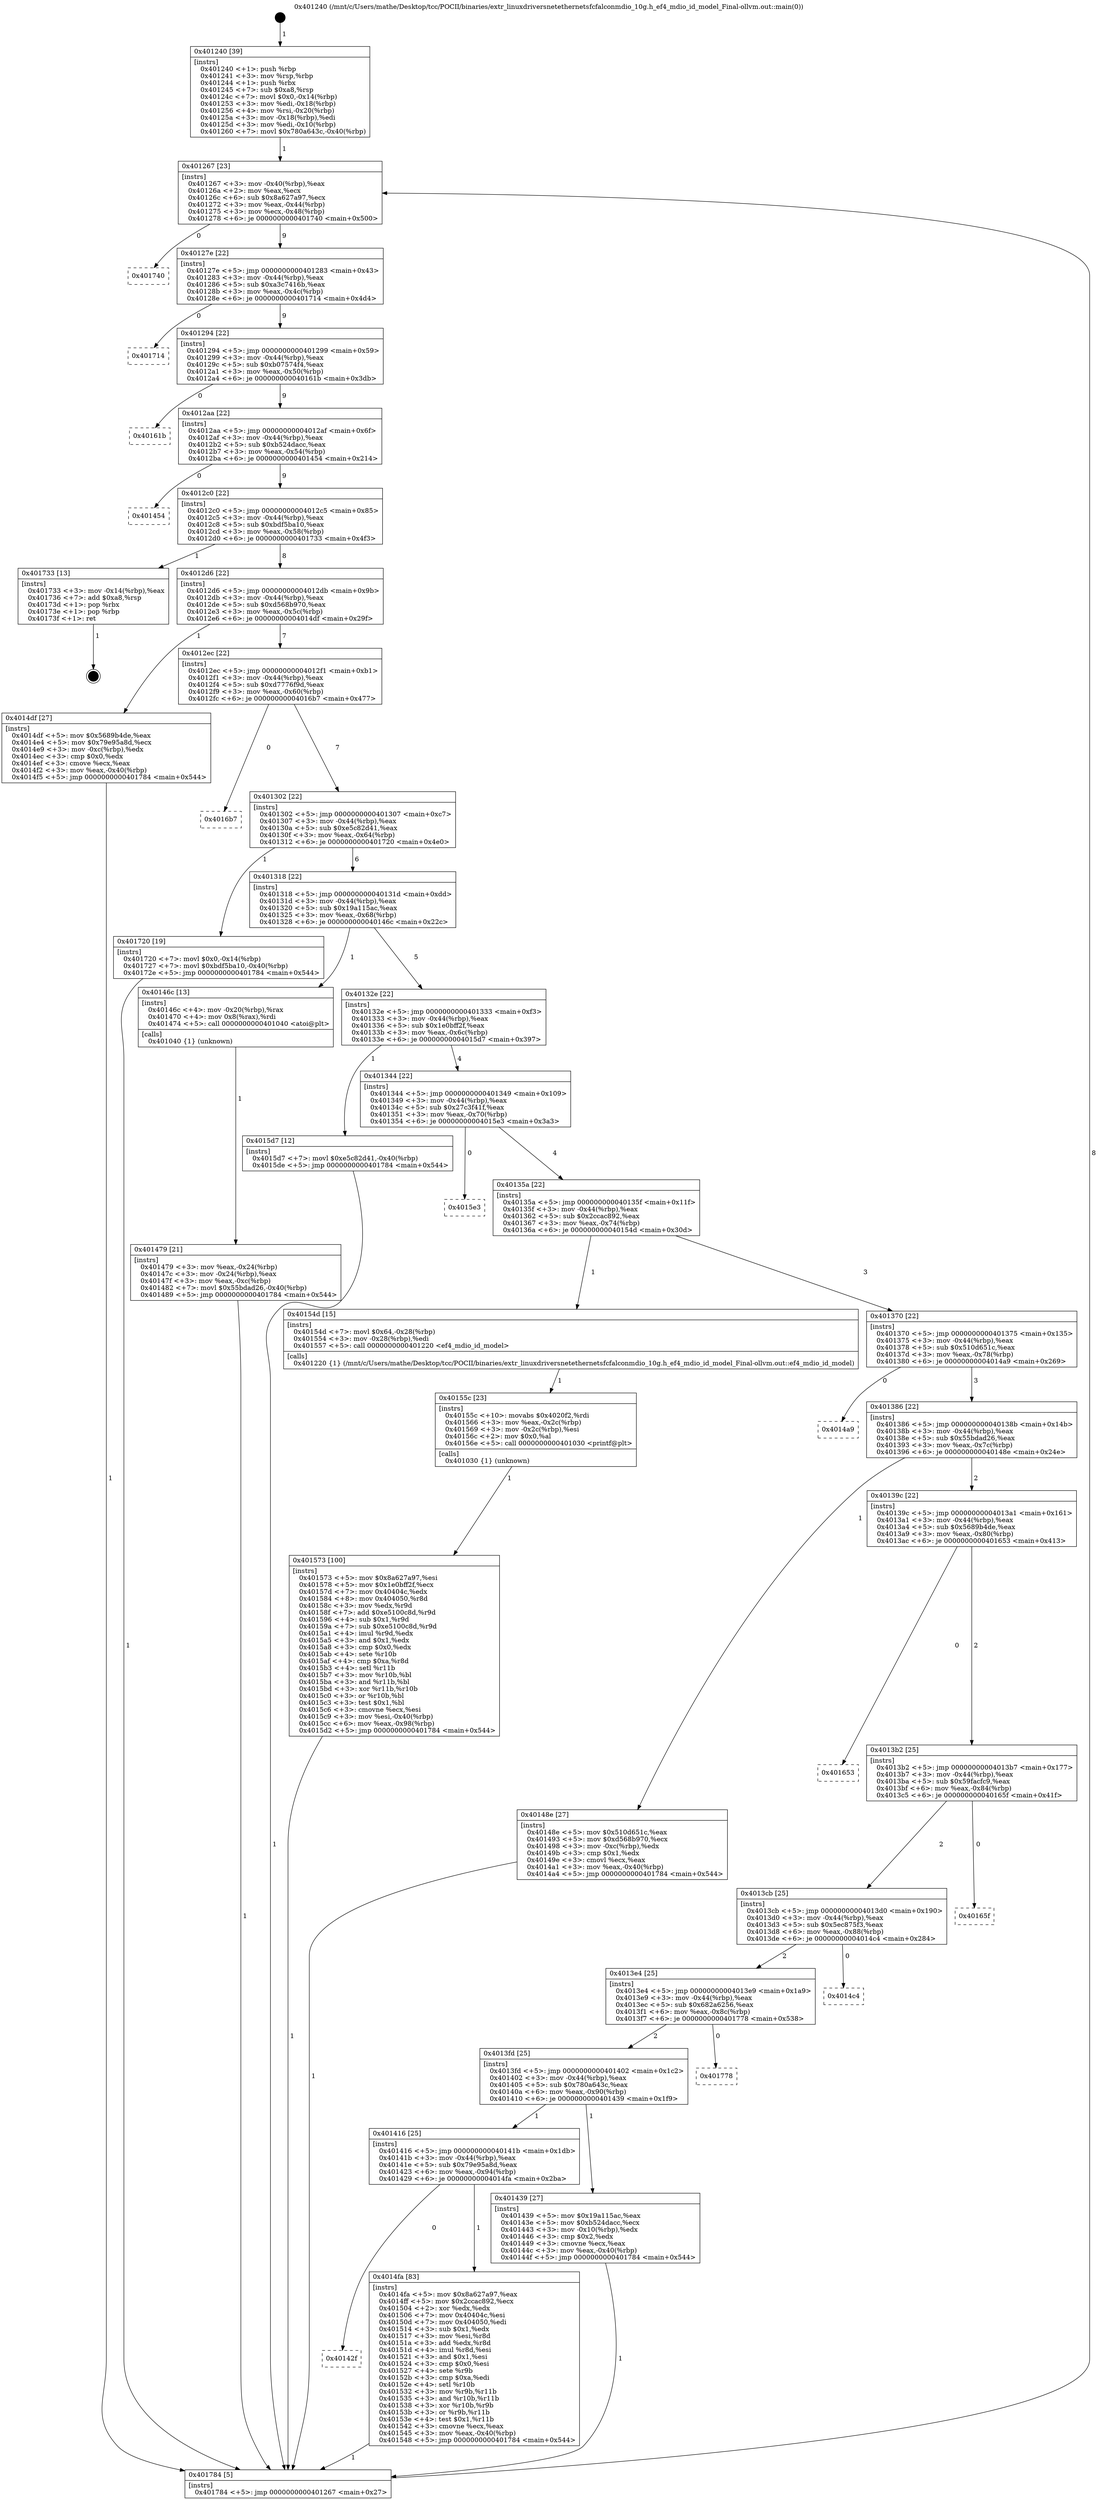 digraph "0x401240" {
  label = "0x401240 (/mnt/c/Users/mathe/Desktop/tcc/POCII/binaries/extr_linuxdriversnetethernetsfcfalconmdio_10g.h_ef4_mdio_id_model_Final-ollvm.out::main(0))"
  labelloc = "t"
  node[shape=record]

  Entry [label="",width=0.3,height=0.3,shape=circle,fillcolor=black,style=filled]
  "0x401267" [label="{
     0x401267 [23]\l
     | [instrs]\l
     &nbsp;&nbsp;0x401267 \<+3\>: mov -0x40(%rbp),%eax\l
     &nbsp;&nbsp;0x40126a \<+2\>: mov %eax,%ecx\l
     &nbsp;&nbsp;0x40126c \<+6\>: sub $0x8a627a97,%ecx\l
     &nbsp;&nbsp;0x401272 \<+3\>: mov %eax,-0x44(%rbp)\l
     &nbsp;&nbsp;0x401275 \<+3\>: mov %ecx,-0x48(%rbp)\l
     &nbsp;&nbsp;0x401278 \<+6\>: je 0000000000401740 \<main+0x500\>\l
  }"]
  "0x401740" [label="{
     0x401740\l
  }", style=dashed]
  "0x40127e" [label="{
     0x40127e [22]\l
     | [instrs]\l
     &nbsp;&nbsp;0x40127e \<+5\>: jmp 0000000000401283 \<main+0x43\>\l
     &nbsp;&nbsp;0x401283 \<+3\>: mov -0x44(%rbp),%eax\l
     &nbsp;&nbsp;0x401286 \<+5\>: sub $0xa3c7416b,%eax\l
     &nbsp;&nbsp;0x40128b \<+3\>: mov %eax,-0x4c(%rbp)\l
     &nbsp;&nbsp;0x40128e \<+6\>: je 0000000000401714 \<main+0x4d4\>\l
  }"]
  Exit [label="",width=0.3,height=0.3,shape=circle,fillcolor=black,style=filled,peripheries=2]
  "0x401714" [label="{
     0x401714\l
  }", style=dashed]
  "0x401294" [label="{
     0x401294 [22]\l
     | [instrs]\l
     &nbsp;&nbsp;0x401294 \<+5\>: jmp 0000000000401299 \<main+0x59\>\l
     &nbsp;&nbsp;0x401299 \<+3\>: mov -0x44(%rbp),%eax\l
     &nbsp;&nbsp;0x40129c \<+5\>: sub $0xb07574f4,%eax\l
     &nbsp;&nbsp;0x4012a1 \<+3\>: mov %eax,-0x50(%rbp)\l
     &nbsp;&nbsp;0x4012a4 \<+6\>: je 000000000040161b \<main+0x3db\>\l
  }"]
  "0x401573" [label="{
     0x401573 [100]\l
     | [instrs]\l
     &nbsp;&nbsp;0x401573 \<+5\>: mov $0x8a627a97,%esi\l
     &nbsp;&nbsp;0x401578 \<+5\>: mov $0x1e0bff2f,%ecx\l
     &nbsp;&nbsp;0x40157d \<+7\>: mov 0x40404c,%edx\l
     &nbsp;&nbsp;0x401584 \<+8\>: mov 0x404050,%r8d\l
     &nbsp;&nbsp;0x40158c \<+3\>: mov %edx,%r9d\l
     &nbsp;&nbsp;0x40158f \<+7\>: add $0xe5100c8d,%r9d\l
     &nbsp;&nbsp;0x401596 \<+4\>: sub $0x1,%r9d\l
     &nbsp;&nbsp;0x40159a \<+7\>: sub $0xe5100c8d,%r9d\l
     &nbsp;&nbsp;0x4015a1 \<+4\>: imul %r9d,%edx\l
     &nbsp;&nbsp;0x4015a5 \<+3\>: and $0x1,%edx\l
     &nbsp;&nbsp;0x4015a8 \<+3\>: cmp $0x0,%edx\l
     &nbsp;&nbsp;0x4015ab \<+4\>: sete %r10b\l
     &nbsp;&nbsp;0x4015af \<+4\>: cmp $0xa,%r8d\l
     &nbsp;&nbsp;0x4015b3 \<+4\>: setl %r11b\l
     &nbsp;&nbsp;0x4015b7 \<+3\>: mov %r10b,%bl\l
     &nbsp;&nbsp;0x4015ba \<+3\>: and %r11b,%bl\l
     &nbsp;&nbsp;0x4015bd \<+3\>: xor %r11b,%r10b\l
     &nbsp;&nbsp;0x4015c0 \<+3\>: or %r10b,%bl\l
     &nbsp;&nbsp;0x4015c3 \<+3\>: test $0x1,%bl\l
     &nbsp;&nbsp;0x4015c6 \<+3\>: cmovne %ecx,%esi\l
     &nbsp;&nbsp;0x4015c9 \<+3\>: mov %esi,-0x40(%rbp)\l
     &nbsp;&nbsp;0x4015cc \<+6\>: mov %eax,-0x98(%rbp)\l
     &nbsp;&nbsp;0x4015d2 \<+5\>: jmp 0000000000401784 \<main+0x544\>\l
  }"]
  "0x40161b" [label="{
     0x40161b\l
  }", style=dashed]
  "0x4012aa" [label="{
     0x4012aa [22]\l
     | [instrs]\l
     &nbsp;&nbsp;0x4012aa \<+5\>: jmp 00000000004012af \<main+0x6f\>\l
     &nbsp;&nbsp;0x4012af \<+3\>: mov -0x44(%rbp),%eax\l
     &nbsp;&nbsp;0x4012b2 \<+5\>: sub $0xb524dacc,%eax\l
     &nbsp;&nbsp;0x4012b7 \<+3\>: mov %eax,-0x54(%rbp)\l
     &nbsp;&nbsp;0x4012ba \<+6\>: je 0000000000401454 \<main+0x214\>\l
  }"]
  "0x40155c" [label="{
     0x40155c [23]\l
     | [instrs]\l
     &nbsp;&nbsp;0x40155c \<+10\>: movabs $0x4020f2,%rdi\l
     &nbsp;&nbsp;0x401566 \<+3\>: mov %eax,-0x2c(%rbp)\l
     &nbsp;&nbsp;0x401569 \<+3\>: mov -0x2c(%rbp),%esi\l
     &nbsp;&nbsp;0x40156c \<+2\>: mov $0x0,%al\l
     &nbsp;&nbsp;0x40156e \<+5\>: call 0000000000401030 \<printf@plt\>\l
     | [calls]\l
     &nbsp;&nbsp;0x401030 \{1\} (unknown)\l
  }"]
  "0x401454" [label="{
     0x401454\l
  }", style=dashed]
  "0x4012c0" [label="{
     0x4012c0 [22]\l
     | [instrs]\l
     &nbsp;&nbsp;0x4012c0 \<+5\>: jmp 00000000004012c5 \<main+0x85\>\l
     &nbsp;&nbsp;0x4012c5 \<+3\>: mov -0x44(%rbp),%eax\l
     &nbsp;&nbsp;0x4012c8 \<+5\>: sub $0xbdf5ba10,%eax\l
     &nbsp;&nbsp;0x4012cd \<+3\>: mov %eax,-0x58(%rbp)\l
     &nbsp;&nbsp;0x4012d0 \<+6\>: je 0000000000401733 \<main+0x4f3\>\l
  }"]
  "0x40142f" [label="{
     0x40142f\l
  }", style=dashed]
  "0x401733" [label="{
     0x401733 [13]\l
     | [instrs]\l
     &nbsp;&nbsp;0x401733 \<+3\>: mov -0x14(%rbp),%eax\l
     &nbsp;&nbsp;0x401736 \<+7\>: add $0xa8,%rsp\l
     &nbsp;&nbsp;0x40173d \<+1\>: pop %rbx\l
     &nbsp;&nbsp;0x40173e \<+1\>: pop %rbp\l
     &nbsp;&nbsp;0x40173f \<+1\>: ret\l
  }"]
  "0x4012d6" [label="{
     0x4012d6 [22]\l
     | [instrs]\l
     &nbsp;&nbsp;0x4012d6 \<+5\>: jmp 00000000004012db \<main+0x9b\>\l
     &nbsp;&nbsp;0x4012db \<+3\>: mov -0x44(%rbp),%eax\l
     &nbsp;&nbsp;0x4012de \<+5\>: sub $0xd568b970,%eax\l
     &nbsp;&nbsp;0x4012e3 \<+3\>: mov %eax,-0x5c(%rbp)\l
     &nbsp;&nbsp;0x4012e6 \<+6\>: je 00000000004014df \<main+0x29f\>\l
  }"]
  "0x4014fa" [label="{
     0x4014fa [83]\l
     | [instrs]\l
     &nbsp;&nbsp;0x4014fa \<+5\>: mov $0x8a627a97,%eax\l
     &nbsp;&nbsp;0x4014ff \<+5\>: mov $0x2ccac892,%ecx\l
     &nbsp;&nbsp;0x401504 \<+2\>: xor %edx,%edx\l
     &nbsp;&nbsp;0x401506 \<+7\>: mov 0x40404c,%esi\l
     &nbsp;&nbsp;0x40150d \<+7\>: mov 0x404050,%edi\l
     &nbsp;&nbsp;0x401514 \<+3\>: sub $0x1,%edx\l
     &nbsp;&nbsp;0x401517 \<+3\>: mov %esi,%r8d\l
     &nbsp;&nbsp;0x40151a \<+3\>: add %edx,%r8d\l
     &nbsp;&nbsp;0x40151d \<+4\>: imul %r8d,%esi\l
     &nbsp;&nbsp;0x401521 \<+3\>: and $0x1,%esi\l
     &nbsp;&nbsp;0x401524 \<+3\>: cmp $0x0,%esi\l
     &nbsp;&nbsp;0x401527 \<+4\>: sete %r9b\l
     &nbsp;&nbsp;0x40152b \<+3\>: cmp $0xa,%edi\l
     &nbsp;&nbsp;0x40152e \<+4\>: setl %r10b\l
     &nbsp;&nbsp;0x401532 \<+3\>: mov %r9b,%r11b\l
     &nbsp;&nbsp;0x401535 \<+3\>: and %r10b,%r11b\l
     &nbsp;&nbsp;0x401538 \<+3\>: xor %r10b,%r9b\l
     &nbsp;&nbsp;0x40153b \<+3\>: or %r9b,%r11b\l
     &nbsp;&nbsp;0x40153e \<+4\>: test $0x1,%r11b\l
     &nbsp;&nbsp;0x401542 \<+3\>: cmovne %ecx,%eax\l
     &nbsp;&nbsp;0x401545 \<+3\>: mov %eax,-0x40(%rbp)\l
     &nbsp;&nbsp;0x401548 \<+5\>: jmp 0000000000401784 \<main+0x544\>\l
  }"]
  "0x4014df" [label="{
     0x4014df [27]\l
     | [instrs]\l
     &nbsp;&nbsp;0x4014df \<+5\>: mov $0x5689b4de,%eax\l
     &nbsp;&nbsp;0x4014e4 \<+5\>: mov $0x79e95a8d,%ecx\l
     &nbsp;&nbsp;0x4014e9 \<+3\>: mov -0xc(%rbp),%edx\l
     &nbsp;&nbsp;0x4014ec \<+3\>: cmp $0x0,%edx\l
     &nbsp;&nbsp;0x4014ef \<+3\>: cmove %ecx,%eax\l
     &nbsp;&nbsp;0x4014f2 \<+3\>: mov %eax,-0x40(%rbp)\l
     &nbsp;&nbsp;0x4014f5 \<+5\>: jmp 0000000000401784 \<main+0x544\>\l
  }"]
  "0x4012ec" [label="{
     0x4012ec [22]\l
     | [instrs]\l
     &nbsp;&nbsp;0x4012ec \<+5\>: jmp 00000000004012f1 \<main+0xb1\>\l
     &nbsp;&nbsp;0x4012f1 \<+3\>: mov -0x44(%rbp),%eax\l
     &nbsp;&nbsp;0x4012f4 \<+5\>: sub $0xd7776f9d,%eax\l
     &nbsp;&nbsp;0x4012f9 \<+3\>: mov %eax,-0x60(%rbp)\l
     &nbsp;&nbsp;0x4012fc \<+6\>: je 00000000004016b7 \<main+0x477\>\l
  }"]
  "0x401479" [label="{
     0x401479 [21]\l
     | [instrs]\l
     &nbsp;&nbsp;0x401479 \<+3\>: mov %eax,-0x24(%rbp)\l
     &nbsp;&nbsp;0x40147c \<+3\>: mov -0x24(%rbp),%eax\l
     &nbsp;&nbsp;0x40147f \<+3\>: mov %eax,-0xc(%rbp)\l
     &nbsp;&nbsp;0x401482 \<+7\>: movl $0x55bdad26,-0x40(%rbp)\l
     &nbsp;&nbsp;0x401489 \<+5\>: jmp 0000000000401784 \<main+0x544\>\l
  }"]
  "0x4016b7" [label="{
     0x4016b7\l
  }", style=dashed]
  "0x401302" [label="{
     0x401302 [22]\l
     | [instrs]\l
     &nbsp;&nbsp;0x401302 \<+5\>: jmp 0000000000401307 \<main+0xc7\>\l
     &nbsp;&nbsp;0x401307 \<+3\>: mov -0x44(%rbp),%eax\l
     &nbsp;&nbsp;0x40130a \<+5\>: sub $0xe5c82d41,%eax\l
     &nbsp;&nbsp;0x40130f \<+3\>: mov %eax,-0x64(%rbp)\l
     &nbsp;&nbsp;0x401312 \<+6\>: je 0000000000401720 \<main+0x4e0\>\l
  }"]
  "0x401240" [label="{
     0x401240 [39]\l
     | [instrs]\l
     &nbsp;&nbsp;0x401240 \<+1\>: push %rbp\l
     &nbsp;&nbsp;0x401241 \<+3\>: mov %rsp,%rbp\l
     &nbsp;&nbsp;0x401244 \<+1\>: push %rbx\l
     &nbsp;&nbsp;0x401245 \<+7\>: sub $0xa8,%rsp\l
     &nbsp;&nbsp;0x40124c \<+7\>: movl $0x0,-0x14(%rbp)\l
     &nbsp;&nbsp;0x401253 \<+3\>: mov %edi,-0x18(%rbp)\l
     &nbsp;&nbsp;0x401256 \<+4\>: mov %rsi,-0x20(%rbp)\l
     &nbsp;&nbsp;0x40125a \<+3\>: mov -0x18(%rbp),%edi\l
     &nbsp;&nbsp;0x40125d \<+3\>: mov %edi,-0x10(%rbp)\l
     &nbsp;&nbsp;0x401260 \<+7\>: movl $0x780a643c,-0x40(%rbp)\l
  }"]
  "0x401720" [label="{
     0x401720 [19]\l
     | [instrs]\l
     &nbsp;&nbsp;0x401720 \<+7\>: movl $0x0,-0x14(%rbp)\l
     &nbsp;&nbsp;0x401727 \<+7\>: movl $0xbdf5ba10,-0x40(%rbp)\l
     &nbsp;&nbsp;0x40172e \<+5\>: jmp 0000000000401784 \<main+0x544\>\l
  }"]
  "0x401318" [label="{
     0x401318 [22]\l
     | [instrs]\l
     &nbsp;&nbsp;0x401318 \<+5\>: jmp 000000000040131d \<main+0xdd\>\l
     &nbsp;&nbsp;0x40131d \<+3\>: mov -0x44(%rbp),%eax\l
     &nbsp;&nbsp;0x401320 \<+5\>: sub $0x19a115ac,%eax\l
     &nbsp;&nbsp;0x401325 \<+3\>: mov %eax,-0x68(%rbp)\l
     &nbsp;&nbsp;0x401328 \<+6\>: je 000000000040146c \<main+0x22c\>\l
  }"]
  "0x401784" [label="{
     0x401784 [5]\l
     | [instrs]\l
     &nbsp;&nbsp;0x401784 \<+5\>: jmp 0000000000401267 \<main+0x27\>\l
  }"]
  "0x40146c" [label="{
     0x40146c [13]\l
     | [instrs]\l
     &nbsp;&nbsp;0x40146c \<+4\>: mov -0x20(%rbp),%rax\l
     &nbsp;&nbsp;0x401470 \<+4\>: mov 0x8(%rax),%rdi\l
     &nbsp;&nbsp;0x401474 \<+5\>: call 0000000000401040 \<atoi@plt\>\l
     | [calls]\l
     &nbsp;&nbsp;0x401040 \{1\} (unknown)\l
  }"]
  "0x40132e" [label="{
     0x40132e [22]\l
     | [instrs]\l
     &nbsp;&nbsp;0x40132e \<+5\>: jmp 0000000000401333 \<main+0xf3\>\l
     &nbsp;&nbsp;0x401333 \<+3\>: mov -0x44(%rbp),%eax\l
     &nbsp;&nbsp;0x401336 \<+5\>: sub $0x1e0bff2f,%eax\l
     &nbsp;&nbsp;0x40133b \<+3\>: mov %eax,-0x6c(%rbp)\l
     &nbsp;&nbsp;0x40133e \<+6\>: je 00000000004015d7 \<main+0x397\>\l
  }"]
  "0x401416" [label="{
     0x401416 [25]\l
     | [instrs]\l
     &nbsp;&nbsp;0x401416 \<+5\>: jmp 000000000040141b \<main+0x1db\>\l
     &nbsp;&nbsp;0x40141b \<+3\>: mov -0x44(%rbp),%eax\l
     &nbsp;&nbsp;0x40141e \<+5\>: sub $0x79e95a8d,%eax\l
     &nbsp;&nbsp;0x401423 \<+6\>: mov %eax,-0x94(%rbp)\l
     &nbsp;&nbsp;0x401429 \<+6\>: je 00000000004014fa \<main+0x2ba\>\l
  }"]
  "0x4015d7" [label="{
     0x4015d7 [12]\l
     | [instrs]\l
     &nbsp;&nbsp;0x4015d7 \<+7\>: movl $0xe5c82d41,-0x40(%rbp)\l
     &nbsp;&nbsp;0x4015de \<+5\>: jmp 0000000000401784 \<main+0x544\>\l
  }"]
  "0x401344" [label="{
     0x401344 [22]\l
     | [instrs]\l
     &nbsp;&nbsp;0x401344 \<+5\>: jmp 0000000000401349 \<main+0x109\>\l
     &nbsp;&nbsp;0x401349 \<+3\>: mov -0x44(%rbp),%eax\l
     &nbsp;&nbsp;0x40134c \<+5\>: sub $0x27c3f41f,%eax\l
     &nbsp;&nbsp;0x401351 \<+3\>: mov %eax,-0x70(%rbp)\l
     &nbsp;&nbsp;0x401354 \<+6\>: je 00000000004015e3 \<main+0x3a3\>\l
  }"]
  "0x401439" [label="{
     0x401439 [27]\l
     | [instrs]\l
     &nbsp;&nbsp;0x401439 \<+5\>: mov $0x19a115ac,%eax\l
     &nbsp;&nbsp;0x40143e \<+5\>: mov $0xb524dacc,%ecx\l
     &nbsp;&nbsp;0x401443 \<+3\>: mov -0x10(%rbp),%edx\l
     &nbsp;&nbsp;0x401446 \<+3\>: cmp $0x2,%edx\l
     &nbsp;&nbsp;0x401449 \<+3\>: cmovne %ecx,%eax\l
     &nbsp;&nbsp;0x40144c \<+3\>: mov %eax,-0x40(%rbp)\l
     &nbsp;&nbsp;0x40144f \<+5\>: jmp 0000000000401784 \<main+0x544\>\l
  }"]
  "0x4015e3" [label="{
     0x4015e3\l
  }", style=dashed]
  "0x40135a" [label="{
     0x40135a [22]\l
     | [instrs]\l
     &nbsp;&nbsp;0x40135a \<+5\>: jmp 000000000040135f \<main+0x11f\>\l
     &nbsp;&nbsp;0x40135f \<+3\>: mov -0x44(%rbp),%eax\l
     &nbsp;&nbsp;0x401362 \<+5\>: sub $0x2ccac892,%eax\l
     &nbsp;&nbsp;0x401367 \<+3\>: mov %eax,-0x74(%rbp)\l
     &nbsp;&nbsp;0x40136a \<+6\>: je 000000000040154d \<main+0x30d\>\l
  }"]
  "0x4013fd" [label="{
     0x4013fd [25]\l
     | [instrs]\l
     &nbsp;&nbsp;0x4013fd \<+5\>: jmp 0000000000401402 \<main+0x1c2\>\l
     &nbsp;&nbsp;0x401402 \<+3\>: mov -0x44(%rbp),%eax\l
     &nbsp;&nbsp;0x401405 \<+5\>: sub $0x780a643c,%eax\l
     &nbsp;&nbsp;0x40140a \<+6\>: mov %eax,-0x90(%rbp)\l
     &nbsp;&nbsp;0x401410 \<+6\>: je 0000000000401439 \<main+0x1f9\>\l
  }"]
  "0x40154d" [label="{
     0x40154d [15]\l
     | [instrs]\l
     &nbsp;&nbsp;0x40154d \<+7\>: movl $0x64,-0x28(%rbp)\l
     &nbsp;&nbsp;0x401554 \<+3\>: mov -0x28(%rbp),%edi\l
     &nbsp;&nbsp;0x401557 \<+5\>: call 0000000000401220 \<ef4_mdio_id_model\>\l
     | [calls]\l
     &nbsp;&nbsp;0x401220 \{1\} (/mnt/c/Users/mathe/Desktop/tcc/POCII/binaries/extr_linuxdriversnetethernetsfcfalconmdio_10g.h_ef4_mdio_id_model_Final-ollvm.out::ef4_mdio_id_model)\l
  }"]
  "0x401370" [label="{
     0x401370 [22]\l
     | [instrs]\l
     &nbsp;&nbsp;0x401370 \<+5\>: jmp 0000000000401375 \<main+0x135\>\l
     &nbsp;&nbsp;0x401375 \<+3\>: mov -0x44(%rbp),%eax\l
     &nbsp;&nbsp;0x401378 \<+5\>: sub $0x510d651c,%eax\l
     &nbsp;&nbsp;0x40137d \<+3\>: mov %eax,-0x78(%rbp)\l
     &nbsp;&nbsp;0x401380 \<+6\>: je 00000000004014a9 \<main+0x269\>\l
  }"]
  "0x401778" [label="{
     0x401778\l
  }", style=dashed]
  "0x4014a9" [label="{
     0x4014a9\l
  }", style=dashed]
  "0x401386" [label="{
     0x401386 [22]\l
     | [instrs]\l
     &nbsp;&nbsp;0x401386 \<+5\>: jmp 000000000040138b \<main+0x14b\>\l
     &nbsp;&nbsp;0x40138b \<+3\>: mov -0x44(%rbp),%eax\l
     &nbsp;&nbsp;0x40138e \<+5\>: sub $0x55bdad26,%eax\l
     &nbsp;&nbsp;0x401393 \<+3\>: mov %eax,-0x7c(%rbp)\l
     &nbsp;&nbsp;0x401396 \<+6\>: je 000000000040148e \<main+0x24e\>\l
  }"]
  "0x4013e4" [label="{
     0x4013e4 [25]\l
     | [instrs]\l
     &nbsp;&nbsp;0x4013e4 \<+5\>: jmp 00000000004013e9 \<main+0x1a9\>\l
     &nbsp;&nbsp;0x4013e9 \<+3\>: mov -0x44(%rbp),%eax\l
     &nbsp;&nbsp;0x4013ec \<+5\>: sub $0x682a6256,%eax\l
     &nbsp;&nbsp;0x4013f1 \<+6\>: mov %eax,-0x8c(%rbp)\l
     &nbsp;&nbsp;0x4013f7 \<+6\>: je 0000000000401778 \<main+0x538\>\l
  }"]
  "0x40148e" [label="{
     0x40148e [27]\l
     | [instrs]\l
     &nbsp;&nbsp;0x40148e \<+5\>: mov $0x510d651c,%eax\l
     &nbsp;&nbsp;0x401493 \<+5\>: mov $0xd568b970,%ecx\l
     &nbsp;&nbsp;0x401498 \<+3\>: mov -0xc(%rbp),%edx\l
     &nbsp;&nbsp;0x40149b \<+3\>: cmp $0x1,%edx\l
     &nbsp;&nbsp;0x40149e \<+3\>: cmovl %ecx,%eax\l
     &nbsp;&nbsp;0x4014a1 \<+3\>: mov %eax,-0x40(%rbp)\l
     &nbsp;&nbsp;0x4014a4 \<+5\>: jmp 0000000000401784 \<main+0x544\>\l
  }"]
  "0x40139c" [label="{
     0x40139c [22]\l
     | [instrs]\l
     &nbsp;&nbsp;0x40139c \<+5\>: jmp 00000000004013a1 \<main+0x161\>\l
     &nbsp;&nbsp;0x4013a1 \<+3\>: mov -0x44(%rbp),%eax\l
     &nbsp;&nbsp;0x4013a4 \<+5\>: sub $0x5689b4de,%eax\l
     &nbsp;&nbsp;0x4013a9 \<+3\>: mov %eax,-0x80(%rbp)\l
     &nbsp;&nbsp;0x4013ac \<+6\>: je 0000000000401653 \<main+0x413\>\l
  }"]
  "0x4014c4" [label="{
     0x4014c4\l
  }", style=dashed]
  "0x401653" [label="{
     0x401653\l
  }", style=dashed]
  "0x4013b2" [label="{
     0x4013b2 [25]\l
     | [instrs]\l
     &nbsp;&nbsp;0x4013b2 \<+5\>: jmp 00000000004013b7 \<main+0x177\>\l
     &nbsp;&nbsp;0x4013b7 \<+3\>: mov -0x44(%rbp),%eax\l
     &nbsp;&nbsp;0x4013ba \<+5\>: sub $0x59facfc9,%eax\l
     &nbsp;&nbsp;0x4013bf \<+6\>: mov %eax,-0x84(%rbp)\l
     &nbsp;&nbsp;0x4013c5 \<+6\>: je 000000000040165f \<main+0x41f\>\l
  }"]
  "0x4013cb" [label="{
     0x4013cb [25]\l
     | [instrs]\l
     &nbsp;&nbsp;0x4013cb \<+5\>: jmp 00000000004013d0 \<main+0x190\>\l
     &nbsp;&nbsp;0x4013d0 \<+3\>: mov -0x44(%rbp),%eax\l
     &nbsp;&nbsp;0x4013d3 \<+5\>: sub $0x5ec875f3,%eax\l
     &nbsp;&nbsp;0x4013d8 \<+6\>: mov %eax,-0x88(%rbp)\l
     &nbsp;&nbsp;0x4013de \<+6\>: je 00000000004014c4 \<main+0x284\>\l
  }"]
  "0x40165f" [label="{
     0x40165f\l
  }", style=dashed]
  Entry -> "0x401240" [label=" 1"]
  "0x401267" -> "0x401740" [label=" 0"]
  "0x401267" -> "0x40127e" [label=" 9"]
  "0x401733" -> Exit [label=" 1"]
  "0x40127e" -> "0x401714" [label=" 0"]
  "0x40127e" -> "0x401294" [label=" 9"]
  "0x401720" -> "0x401784" [label=" 1"]
  "0x401294" -> "0x40161b" [label=" 0"]
  "0x401294" -> "0x4012aa" [label=" 9"]
  "0x4015d7" -> "0x401784" [label=" 1"]
  "0x4012aa" -> "0x401454" [label=" 0"]
  "0x4012aa" -> "0x4012c0" [label=" 9"]
  "0x401573" -> "0x401784" [label=" 1"]
  "0x4012c0" -> "0x401733" [label=" 1"]
  "0x4012c0" -> "0x4012d6" [label=" 8"]
  "0x40155c" -> "0x401573" [label=" 1"]
  "0x4012d6" -> "0x4014df" [label=" 1"]
  "0x4012d6" -> "0x4012ec" [label=" 7"]
  "0x40154d" -> "0x40155c" [label=" 1"]
  "0x4012ec" -> "0x4016b7" [label=" 0"]
  "0x4012ec" -> "0x401302" [label=" 7"]
  "0x401416" -> "0x40142f" [label=" 0"]
  "0x401302" -> "0x401720" [label=" 1"]
  "0x401302" -> "0x401318" [label=" 6"]
  "0x401416" -> "0x4014fa" [label=" 1"]
  "0x401318" -> "0x40146c" [label=" 1"]
  "0x401318" -> "0x40132e" [label=" 5"]
  "0x4014fa" -> "0x401784" [label=" 1"]
  "0x40132e" -> "0x4015d7" [label=" 1"]
  "0x40132e" -> "0x401344" [label=" 4"]
  "0x4014df" -> "0x401784" [label=" 1"]
  "0x401344" -> "0x4015e3" [label=" 0"]
  "0x401344" -> "0x40135a" [label=" 4"]
  "0x40148e" -> "0x401784" [label=" 1"]
  "0x40135a" -> "0x40154d" [label=" 1"]
  "0x40135a" -> "0x401370" [label=" 3"]
  "0x40146c" -> "0x401479" [label=" 1"]
  "0x401370" -> "0x4014a9" [label=" 0"]
  "0x401370" -> "0x401386" [label=" 3"]
  "0x401784" -> "0x401267" [label=" 8"]
  "0x401386" -> "0x40148e" [label=" 1"]
  "0x401386" -> "0x40139c" [label=" 2"]
  "0x401439" -> "0x401784" [label=" 1"]
  "0x40139c" -> "0x401653" [label=" 0"]
  "0x40139c" -> "0x4013b2" [label=" 2"]
  "0x4013fd" -> "0x401416" [label=" 1"]
  "0x4013b2" -> "0x40165f" [label=" 0"]
  "0x4013b2" -> "0x4013cb" [label=" 2"]
  "0x4013fd" -> "0x401439" [label=" 1"]
  "0x4013cb" -> "0x4014c4" [label=" 0"]
  "0x4013cb" -> "0x4013e4" [label=" 2"]
  "0x401240" -> "0x401267" [label=" 1"]
  "0x4013e4" -> "0x401778" [label=" 0"]
  "0x4013e4" -> "0x4013fd" [label=" 2"]
  "0x401479" -> "0x401784" [label=" 1"]
}
